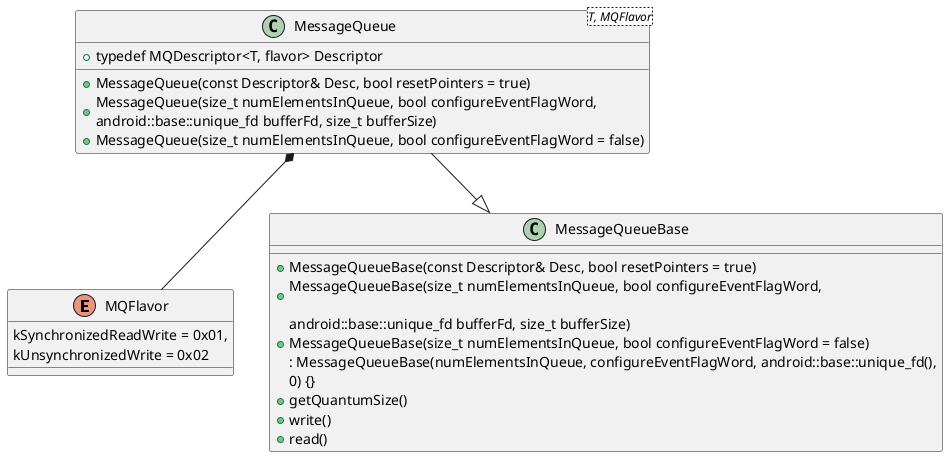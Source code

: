 @startuml MessageQueue

enum MQFlavor {
    kSynchronizedReadWrite = 0x01,
    kUnsynchronizedWrite = 0x02
}


class MessageQueue <T, MQFlavor> {
    +typedef MQDescriptor<T, flavor> Descriptor
    +MessageQueue(const Descriptor& Desc, bool resetPointers = true)
    +MessageQueue(size_t numElementsInQueue, bool configureEventFlagWord,\nandroid::base::unique_fd bufferFd, size_t bufferSize)
    +MessageQueue(size_t numElementsInQueue, bool configureEventFlagWord = false)
}

class MessageQueueBase {
    +MessageQueueBase(const Descriptor& Desc, bool resetPointers = true)
    +MessageQueueBase(size_t numElementsInQueue, bool configureEventFlagWord,\n
                     android::base::unique_fd bufferFd, size_t bufferSize)
    +MessageQueueBase(size_t numElementsInQueue, bool configureEventFlagWord = false)
        : MessageQueueBase(numElementsInQueue, configureEventFlagWord, android::base::unique_fd(),
                           0) {}
    +getQuantumSize()
    +write()
    +read()
}


MessageQueue --|> MessageQueueBase
MessageQueue *-- MQFlavor

@enduml